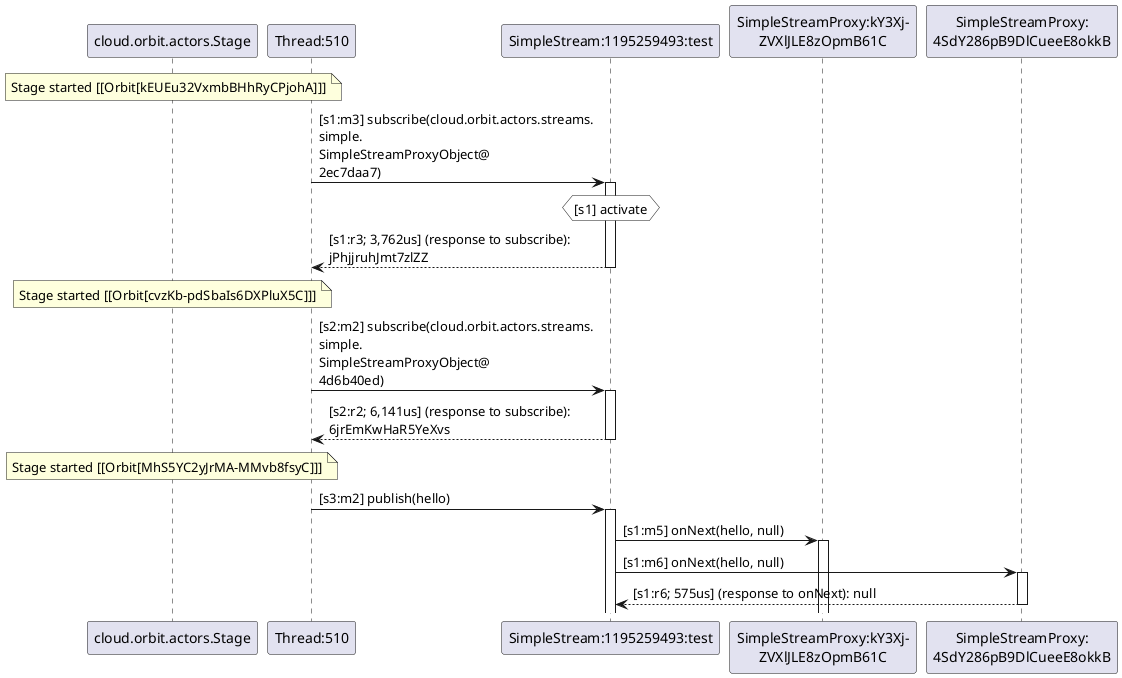 @startuml
note over "cloud.orbit.actors.Stage": Stage started [[Orbit[kEUEu32VxmbBHhRyCPjohA]]]
"Thread:510" -> "SimpleStream:1195259493:test" : [s1:m3] subscribe(cloud.orbit.actors.streams.\nsimple.\nSimpleStreamProxyObject@\n2ec7daa7)
activate "SimpleStream:1195259493:test"
hnote over "SimpleStream:1195259493:test" #white : [s1] activate
"SimpleStream:1195259493:test" --> "Thread:510" : [s1:r3; 3,762us] (response to subscribe): \njPhjjruhJmt7zlZZ
deactivate "SimpleStream:1195259493:test"
note over "cloud.orbit.actors.Stage": Stage started [[Orbit[cvzKb-pdSbaIs6DXPluX5C]]]
"Thread:510" -> "SimpleStream:1195259493:test" : [s2:m2] subscribe(cloud.orbit.actors.streams.\nsimple.\nSimpleStreamProxyObject@\n4d6b40ed)
activate "SimpleStream:1195259493:test"
"SimpleStream:1195259493:test" --> "Thread:510" : [s2:r2; 6,141us] (response to subscribe): \n6jrEmKwHaR5YeXvs
deactivate "SimpleStream:1195259493:test"
note over "cloud.orbit.actors.Stage": Stage started [[Orbit[MhS5YC2yJrMA-MMvb8fsyC]]]
"Thread:510" -> "SimpleStream:1195259493:test" : [s3:m2] publish(hello)
activate "SimpleStream:1195259493:test"
"SimpleStream:1195259493:test" -> "SimpleStreamProxy:kY3Xj-\nZVXlJLE8zOpmB61C" : [s1:m5] onNext(hello, null)
activate "SimpleStreamProxy:kY3Xj-\nZVXlJLE8zOpmB61C"
"SimpleStream:1195259493:test" -> "SimpleStreamProxy:\n4SdY286pB9DlCueeE8okkB" : [s1:m6] onNext(hello, null)
activate "SimpleStreamProxy:\n4SdY286pB9DlCueeE8okkB"
"SimpleStreamProxy:\n4SdY286pB9DlCueeE8okkB" --> "SimpleStream:1195259493:test" : [s1:r6; 575us] (response to onNext): null
deactivate "SimpleStreamProxy:\n4SdY286pB9DlCueeE8okkB"
@enduml
